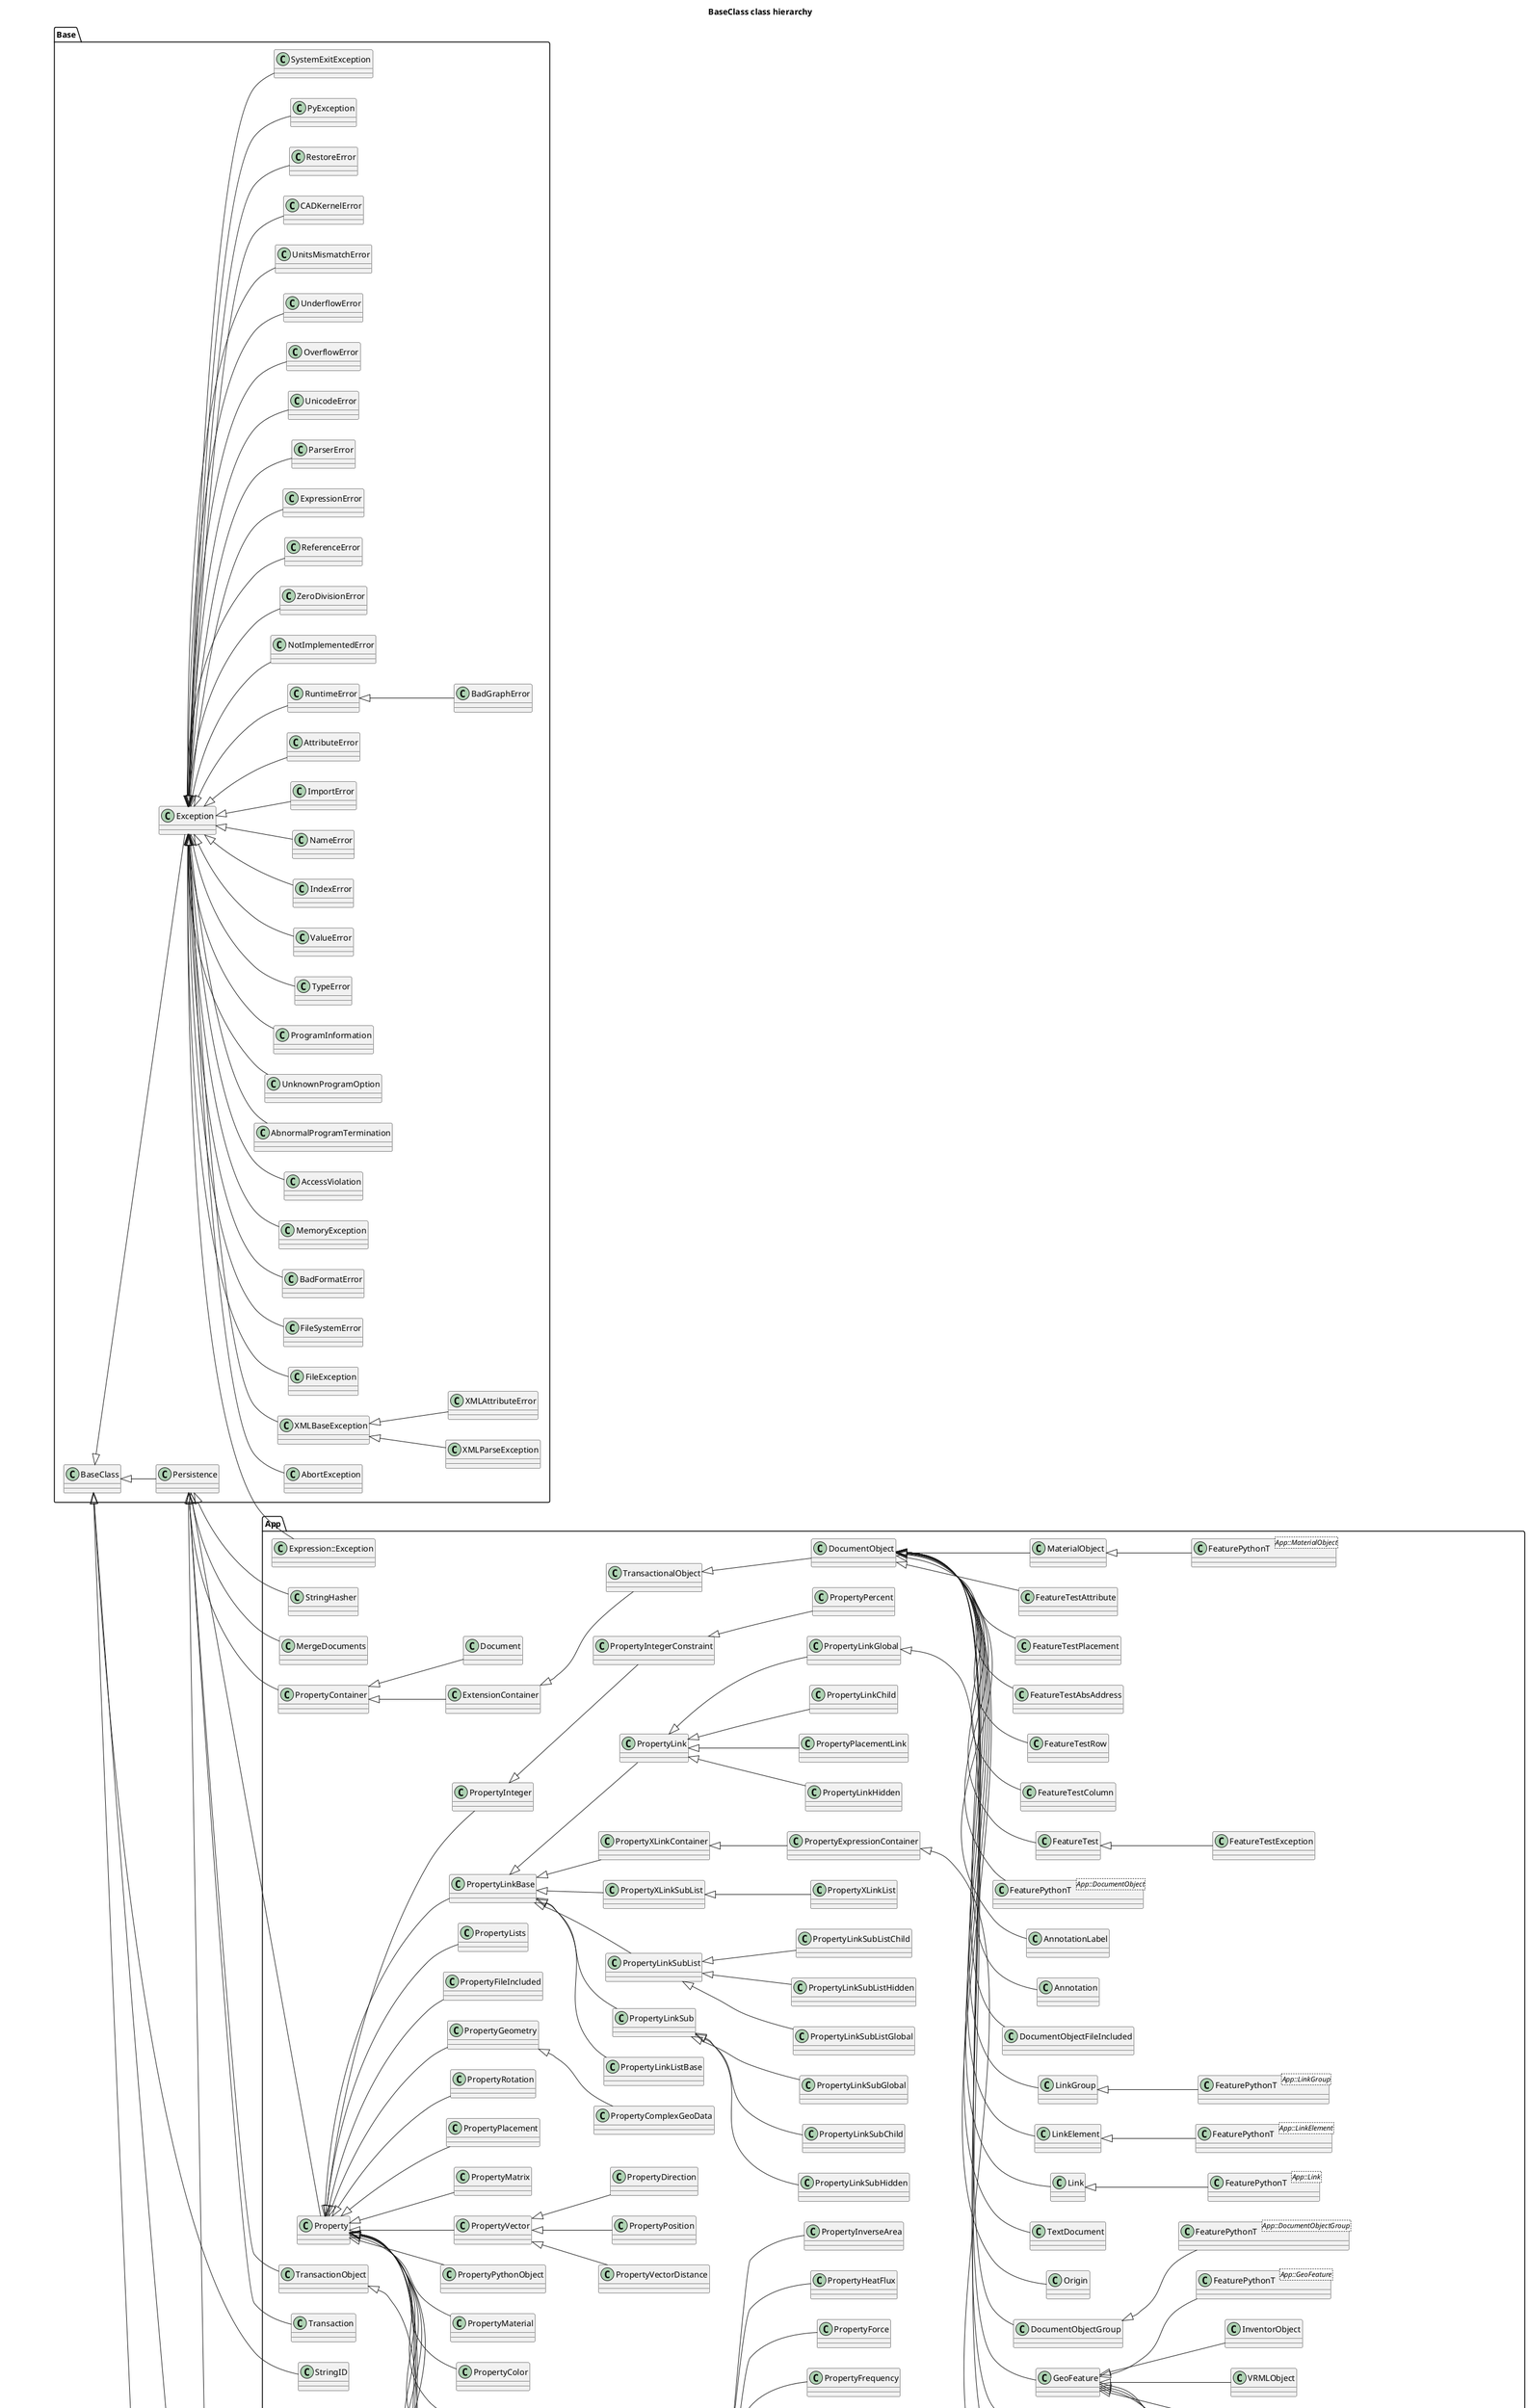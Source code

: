@startuml
title BaseClass class hierarchy
left to right direction
package [Base] as C_0000701777446892506059 {
class "BaseClass" as C_0000118442831094660490
class C_0000118442831094660490 [[https://github.com/FreeCAD/FreeCAD/blob/f6708547a9bb3f71a4aaade12109f511a72c207c/src/Base/BaseClass.h#L104{BaseClass}]] {
__
}
class "Persistence" as C_0001441097518118859586
class C_0001441097518118859586 [[https://github.com/FreeCAD/FreeCAD/blob/f6708547a9bb3f71a4aaade12109f511a72c207c/src/Base/Persistence.h#L36{Persistence}]] {
__
}
class "Exception" as C_0001886063098889650021
class C_0001886063098889650021 [[https://github.com/FreeCAD/FreeCAD/blob/f6708547a9bb3f71a4aaade12109f511a72c207c/src/Base/Exception.h#L90{Exception}]] {
__
}
class "AbortException" as C_0002028194748265475848
class C_0002028194748265475848 [[https://github.com/FreeCAD/FreeCAD/blob/f6708547a9bb3f71a4aaade12109f511a72c207c/src/Base/Exception.h#L158{AbortException}]] {
__
}
class "XMLBaseException" as C_0001520769875889164111
class C_0001520769875889164111 [[https://github.com/FreeCAD/FreeCAD/blob/f6708547a9bb3f71a4aaade12109f511a72c207c/src/Base/Exception.h#L179{XMLBaseException}]] {
__
}
class "XMLParseException" as C_0001938144659041140794
class C_0001938144659041140794 [[https://github.com/FreeCAD/FreeCAD/blob/f6708547a9bb3f71a4aaade12109f511a72c207c/src/Base/Exception.h#L196{XMLParseException}]] {
__
}
class "XMLAttributeError" as C_0000780412371045335052
class C_0000780412371045335052 [[https://github.com/FreeCAD/FreeCAD/blob/f6708547a9bb3f71a4aaade12109f511a72c207c/src/Base/Exception.h#L217{XMLAttributeError}]] {
__
}
class "FileException" as C_0001843960734185341601
class C_0001843960734185341601 [[https://github.com/FreeCAD/FreeCAD/blob/f6708547a9bb3f71a4aaade12109f511a72c207c/src/Base/Exception.h#L238{FileException}]] {
__
}
class "FileSystemError" as C_0000081903343941541656
class C_0000081903343941541656 [[https://github.com/FreeCAD/FreeCAD/blob/f6708547a9bb3f71a4aaade12109f511a72c207c/src/Base/Exception.h#L278{FileSystemError}]] {
__
}
class "BadFormatError" as C_0000467120945089751849
class C_0000467120945089751849 [[https://github.com/FreeCAD/FreeCAD/blob/f6708547a9bb3f71a4aaade12109f511a72c207c/src/Base/Exception.h#L294{BadFormatError}]] {
__
}
class "MemoryException" as C_0001330959016184932352
class C_0001330959016184932352 [[https://github.com/FreeCAD/FreeCAD/blob/f6708547a9bb3f71a4aaade12109f511a72c207c/src/Base/Exception.h#L312{MemoryException}]] {
__
}
class "AccessViolation" as C_0001903273366375392736
class C_0001903273366375392736 [[https://github.com/FreeCAD/FreeCAD/blob/f6708547a9bb3f71a4aaade12109f511a72c207c/src/Base/Exception.h#L337{AccessViolation}]] {
__
}
class "AbnormalProgramTermination" as C_0000542653981966224559
class C_0000542653981966224559 [[https://github.com/FreeCAD/FreeCAD/blob/f6708547a9bb3f71a4aaade12109f511a72c207c/src/Base/Exception.h#L353{AbnormalProgramTermination}]] {
__
}
class "UnknownProgramOption" as C_0001797341294332416894
class C_0001797341294332416894 [[https://github.com/FreeCAD/FreeCAD/blob/f6708547a9bb3f71a4aaade12109f511a72c207c/src/Base/Exception.h#L370{UnknownProgramOption}]] {
__
}
class "ProgramInformation" as C_0000177974910951088529
class C_0000177974910951088529 [[https://github.com/FreeCAD/FreeCAD/blob/f6708547a9bb3f71a4aaade12109f511a72c207c/src/Base/Exception.h#L386{ProgramInformation}]] {
__
}
class "TypeError" as C_0002117940729304217170
class C_0002117940729304217170 [[https://github.com/FreeCAD/FreeCAD/blob/f6708547a9bb3f71a4aaade12109f511a72c207c/src/Base/Exception.h#L402{TypeError}]] {
__
}
class "ValueError" as C_0001987924875394614272
class C_0001987924875394614272 [[https://github.com/FreeCAD/FreeCAD/blob/f6708547a9bb3f71a4aaade12109f511a72c207c/src/Base/Exception.h#L418{ValueError}]] {
__
}
class "IndexError" as C_0001636824033758253528
class C_0001636824033758253528 [[https://github.com/FreeCAD/FreeCAD/blob/f6708547a9bb3f71a4aaade12109f511a72c207c/src/Base/Exception.h#L434{IndexError}]] {
__
}
class "NameError" as C_0000774694534689522469
class C_0000774694534689522469 [[https://github.com/FreeCAD/FreeCAD/blob/f6708547a9bb3f71a4aaade12109f511a72c207c/src/Base/Exception.h#L446{NameError}]] {
__
}
class "ImportError" as C_0000187012608938332116
class C_0000187012608938332116 [[https://github.com/FreeCAD/FreeCAD/blob/f6708547a9bb3f71a4aaade12109f511a72c207c/src/Base/Exception.h#L458{ImportError}]] {
__
}
class "AttributeError" as C_0000687652635371481124
class C_0000687652635371481124 [[https://github.com/FreeCAD/FreeCAD/blob/f6708547a9bb3f71a4aaade12109f511a72c207c/src/Base/Exception.h#L474{AttributeError}]] {
__
}
class "RuntimeError" as C_0000395800255174816708
class C_0000395800255174816708 [[https://github.com/FreeCAD/FreeCAD/blob/f6708547a9bb3f71a4aaade12109f511a72c207c/src/Base/Exception.h#L490{RuntimeError}]] {
__
}
class "BadGraphError" as C_0000924852759056915282
class C_0000924852759056915282 [[https://github.com/FreeCAD/FreeCAD/blob/f6708547a9bb3f71a4aaade12109f511a72c207c/src/Base/Exception.h#L506{BadGraphError}]] {
__
}
class "NotImplementedError" as C_0000966080020318513285
class C_0000966080020318513285 [[https://github.com/FreeCAD/FreeCAD/blob/f6708547a9bb3f71a4aaade12109f511a72c207c/src/Base/Exception.h#L522{NotImplementedError}]] {
__
}
class "ZeroDivisionError" as C_0002016071336756657594
class C_0002016071336756657594 [[https://github.com/FreeCAD/FreeCAD/blob/f6708547a9bb3f71a4aaade12109f511a72c207c/src/Base/Exception.h#L538{ZeroDivisionError}]] {
__
}
class "ReferenceError" as C_0001621877436972482716
class C_0001621877436972482716 [[https://github.com/FreeCAD/FreeCAD/blob/f6708547a9bb3f71a4aaade12109f511a72c207c/src/Base/Exception.h#L554{ReferenceError}]] {
__
}
class "ExpressionError" as C_0000814038671613409017
class C_0000814038671613409017 [[https://github.com/FreeCAD/FreeCAD/blob/f6708547a9bb3f71a4aaade12109f511a72c207c/src/Base/Exception.h#L571{ExpressionError}]] {
__
}
class "ParserError" as C_0001530777043065058086
class C_0001530777043065058086 [[https://github.com/FreeCAD/FreeCAD/blob/f6708547a9bb3f71a4aaade12109f511a72c207c/src/Base/Exception.h#L587{ParserError}]] {
__
}
class "UnicodeError" as C_0000958492965669565054
class C_0000958492965669565054 [[https://github.com/FreeCAD/FreeCAD/blob/f6708547a9bb3f71a4aaade12109f511a72c207c/src/Base/Exception.h#L603{UnicodeError}]] {
__
}
class "OverflowError" as C_0001734075348633855534
class C_0001734075348633855534 [[https://github.com/FreeCAD/FreeCAD/blob/f6708547a9bb3f71a4aaade12109f511a72c207c/src/Base/Exception.h#L619{OverflowError}]] {
__
}
class "UnderflowError" as C_0001771559288795173113
class C_0001771559288795173113 [[https://github.com/FreeCAD/FreeCAD/blob/f6708547a9bb3f71a4aaade12109f511a72c207c/src/Base/Exception.h#L635{UnderflowError}]] {
__
}
class "UnitsMismatchError" as C_0001515111565024924797
class C_0001515111565024924797 [[https://github.com/FreeCAD/FreeCAD/blob/f6708547a9bb3f71a4aaade12109f511a72c207c/src/Base/Exception.h#L651{UnitsMismatchError}]] {
__
}
class "CADKernelError" as C_0000698773270952356476
class C_0000698773270952356476 [[https://github.com/FreeCAD/FreeCAD/blob/f6708547a9bb3f71a4aaade12109f511a72c207c/src/Base/Exception.h#L668{CADKernelError}]] {
__
}
class "RestoreError" as C_0002160467849148237535
class C_0002160467849148237535 [[https://github.com/FreeCAD/FreeCAD/blob/f6708547a9bb3f71a4aaade12109f511a72c207c/src/Base/Exception.h#L687{RestoreError}]] {
__
}
class "PyException" as C_0001399903208060134418
class C_0001399903208060134418 [[https://github.com/FreeCAD/FreeCAD/blob/f6708547a9bb3f71a4aaade12109f511a72c207c/src/Base/Interpreter.h#L90{PyException}]] {
__
}
class "SystemExitException" as C_0002073959398857566004
class C_0002073959398857566004 [[https://github.com/FreeCAD/FreeCAD/blob/f6708547a9bb3f71a4aaade12109f511a72c207c/src/Base/Interpreter.h#L138{SystemExitException}]] {
__
}
}
package [App] as C_0002285326295477687690 {
class "PropertyContainer" as C_0001429340431885784815
class C_0001429340431885784815 [[https://github.com/FreeCAD/FreeCAD/blob/f6708547a9bb3f71a4aaade12109f511a72c207c/src/App/PropertyContainer.h#L141{PropertyContainer}]] {
__
}
class "Property" as C_0001336913775586369336
class C_0001336913775586369336 [[https://github.com/FreeCAD/FreeCAD/blob/f6708547a9bb3f71a4aaade12109f511a72c207c/src/App/Property.h#L54{Property}]] {
__
}
class "PropertyLists" as C_0001468957078328719229
class C_0001468957078328719229 [[https://github.com/FreeCAD/FreeCAD/blob/f6708547a9bb3f71a4aaade12109f511a72c207c/src/App/Property.h#L454{PropertyLists}]] {
__
}
class "PropertyLinkBase" as C_0000326090825016602636
class C_0000326090825016602636 [[https://github.com/FreeCAD/FreeCAD/blob/f6708547a9bb3f71a4aaade12109f511a72c207c/src/App/PropertyLinks.h#L98{PropertyLinkBase}]] {
__
}
class "PropertyLink" as C_0000674336631035057837
class C_0000674336631035057837 [[https://github.com/FreeCAD/FreeCAD/blob/f6708547a9bb3f71a4aaade12109f511a72c207c/src/App/PropertyLinks.h#L570{PropertyLink}]] {
__
}
class "PropertyLinkChild" as C_0001789364573047254654
class C_0001789364573047254654 [[https://github.com/FreeCAD/FreeCAD/blob/f6708547a9bb3f71a4aaade12109f511a72c207c/src/App/PropertyLinks.h#L638{PropertyLinkChild}]] {
__
}
class "PropertyLinkGlobal" as C_0001329203983377281398
class C_0001329203983377281398 [[https://github.com/FreeCAD/FreeCAD/blob/f6708547a9bb3f71a4aaade12109f511a72c207c/src/App/PropertyLinks.h#L647{PropertyLinkGlobal}]] {
__
}
class "PropertyLinkHidden" as C_0001702115795532595469
class C_0001702115795532595469 [[https://github.com/FreeCAD/FreeCAD/blob/f6708547a9bb3f71a4aaade12109f511a72c207c/src/App/PropertyLinks.h#L656{PropertyLinkHidden}]] {
__
}
class "PropertyLinkListBase" as C_0001106645930964957816
class C_0001106645930964957816 [[https://github.com/FreeCAD/FreeCAD/blob/f6708547a9bb3f71a4aaade12109f511a72c207c/src/App/PropertyLinks.h#L664{PropertyLinkListBase}]] {
__
}
class "PropertyLinkSub" as C_0001658962077002920966
class C_0001658962077002920966 [[https://github.com/FreeCAD/FreeCAD/blob/f6708547a9bb3f71a4aaade12109f511a72c207c/src/App/PropertyLinks.h#L769{PropertyLinkSub}]] {
__
}
class "PropertyLinkSubChild" as C_0002208158608582031240
class C_0002208158608582031240 [[https://github.com/FreeCAD/FreeCAD/blob/f6708547a9bb3f71a4aaade12109f511a72c207c/src/App/PropertyLinks.h#L872{PropertyLinkSubChild}]] {
__
}
class "PropertyLinkSubGlobal" as C_0000755154617404303664
class C_0000755154617404303664 [[https://github.com/FreeCAD/FreeCAD/blob/f6708547a9bb3f71a4aaade12109f511a72c207c/src/App/PropertyLinks.h#L881{PropertyLinkSubGlobal}]] {
__
}
class "PropertyLinkSubHidden" as C_0001173278489744404125
class C_0001173278489744404125 [[https://github.com/FreeCAD/FreeCAD/blob/f6708547a9bb3f71a4aaade12109f511a72c207c/src/App/PropertyLinks.h#L890{PropertyLinkSubHidden}]] {
__
}
class "PropertyLinkSubList" as C_0001726888066310639703
class C_0001726888066310639703 [[https://github.com/FreeCAD/FreeCAD/blob/f6708547a9bb3f71a4aaade12109f511a72c207c/src/App/PropertyLinks.h#L897{PropertyLinkSubList}]] {
__
}
class "PropertyLinkSubListChild" as C_0001481389434840332914
class C_0001481389434840332914 [[https://github.com/FreeCAD/FreeCAD/blob/f6708547a9bb3f71a4aaade12109f511a72c207c/src/App/PropertyLinks.h#L1023{PropertyLinkSubListChild}]] {
__
}
class "PropertyLinkSubListGlobal" as C_0001039642417763293758
class C_0001039642417763293758 [[https://github.com/FreeCAD/FreeCAD/blob/f6708547a9bb3f71a4aaade12109f511a72c207c/src/App/PropertyLinks.h#L1032{PropertyLinkSubListGlobal}]] {
__
}
class "PropertyLinkSubListHidden" as C_0001066991566884507842
class C_0001066991566884507842 [[https://github.com/FreeCAD/FreeCAD/blob/f6708547a9bb3f71a4aaade12109f511a72c207c/src/App/PropertyLinks.h#L1041{PropertyLinkSubListHidden}]] {
__
}
class "PropertyXLink" as C_0001030940089267557376
class C_0001030940089267557376 [[https://github.com/FreeCAD/FreeCAD/blob/f6708547a9bb3f71a4aaade12109f511a72c207c/src/App/PropertyLinks.h#L1052{PropertyXLink}]] {
__
}
class "PropertyXLinkSub" as C_0000645568526282732742
class C_0000645568526282732742 [[https://github.com/FreeCAD/FreeCAD/blob/f6708547a9bb3f71a4aaade12109f511a72c207c/src/App/PropertyLinks.h#L1177{PropertyXLinkSub}]] {
__
}
class "PropertyXLinkSubList" as C_0001722456238230743554
class C_0001722456238230743554 [[https://github.com/FreeCAD/FreeCAD/blob/f6708547a9bb3f71a4aaade12109f511a72c207c/src/App/PropertyLinks.h#L1196{PropertyXLinkSubList}]] {
__
}
class "PropertyXLinkList" as C_0000635137452935427959
class C_0000635137452935427959 [[https://github.com/FreeCAD/FreeCAD/blob/f6708547a9bb3f71a4aaade12109f511a72c207c/src/App/PropertyLinks.h#L1314{PropertyXLinkList}]] {
__
}
class "PropertyXLinkContainer" as C_0000405496543961221101
class C_0000405496543961221101 [[https://github.com/FreeCAD/FreeCAD/blob/f6708547a9bb3f71a4aaade12109f511a72c207c/src/App/PropertyLinks.h#L1330{PropertyXLinkContainer}]] {
__
}
class "PropertyInteger" as C_0001268659383002138432
class C_0001268659383002138432 [[https://github.com/FreeCAD/FreeCAD/blob/f6708547a9bb3f71a4aaade12109f511a72c207c/src/App/PropertyStandard.h#L51{PropertyInteger}]] {
__
}
class "PropertyPath" as C_0002293755199779722148
class C_0002293755199779722148 [[https://github.com/FreeCAD/FreeCAD/blob/f6708547a9bb3f71a4aaade12109f511a72c207c/src/App/PropertyStandard.h#L96{PropertyPath}]] {
__
}
class "PropertyEnumeration" as C_0000619167421672770185
class C_0000619167421672770185 [[https://github.com/FreeCAD/FreeCAD/blob/f6708547a9bb3f71a4aaade12109f511a72c207c/src/App/PropertyStandard.h#L142{PropertyEnumeration}]] {
__
}
class "PropertyIntegerConstraint" as C_0001182977490456606703
class C_0001182977490456606703 [[https://github.com/FreeCAD/FreeCAD/blob/f6708547a9bb3f71a4aaade12109f511a72c207c/src/App/PropertyStandard.h#L250{PropertyIntegerConstraint}]] {
__
}
class "PropertyPercent" as C_0001155249791332833879
class C_0001155249791332833879 [[https://github.com/FreeCAD/FreeCAD/blob/f6708547a9bb3f71a4aaade12109f511a72c207c/src/App/PropertyStandard.h#L321{PropertyPercent}]] {
__
}
class "PropertyIntegerSet" as C_0001685815779582612042
class C_0001685815779582612042 [[https://github.com/FreeCAD/FreeCAD/blob/f6708547a9bb3f71a4aaade12109f511a72c207c/src/App/PropertyStandard.h#L373{PropertyIntegerSet}]] {
__
}
class "PropertyMap" as C_0002237031220373524384
class C_0002237031220373524384 [[https://github.com/FreeCAD/FreeCAD/blob/f6708547a9bb3f71a4aaade12109f511a72c207c/src/App/PropertyStandard.h#L425{PropertyMap}]] {
__
}
class "PropertyFloat" as C_0001610928553715896688
class C_0001610928553715896688 [[https://github.com/FreeCAD/FreeCAD/blob/f6708547a9bb3f71a4aaade12109f511a72c207c/src/App/PropertyStandard.h#L491{PropertyFloat}]] {
__
}
class "PropertyFloatConstraint" as C_0000907340206793621760
class C_0000907340206793621760 [[https://github.com/FreeCAD/FreeCAD/blob/f6708547a9bb3f71a4aaade12109f511a72c207c/src/App/PropertyStandard.h#L544{PropertyFloatConstraint}]] {
__
}
class "PropertyPrecision" as C_0002265321223293810748
class C_0002265321223293810748 [[https://github.com/FreeCAD/FreeCAD/blob/f6708547a9bb3f71a4aaade12109f511a72c207c/src/App/PropertyStandard.h#L625{PropertyPrecision}]] {
__
}
class "PropertyString" as C_0002023401362294802921
class C_0002023401362294802921 [[https://github.com/FreeCAD/FreeCAD/blob/f6708547a9bb3f71a4aaade12109f511a72c207c/src/App/PropertyStandard.h#L677{PropertyString}]] {
__
}
class "PropertyUUID" as C_0000795252665530057370
class C_0000795252665530057370 [[https://github.com/FreeCAD/FreeCAD/blob/f6708547a9bb3f71a4aaade12109f511a72c207c/src/App/PropertyStandard.h#L730{PropertyUUID}]] {
__
}
class "PropertyFont" as C_0001617412235328783460
class C_0001617412235328783460 [[https://github.com/FreeCAD/FreeCAD/blob/f6708547a9bb3f71a4aaade12109f511a72c207c/src/App/PropertyStandard.h#L780{PropertyFont}]] {
__
}
class "PropertyBool" as C_0002229065845404081071
class C_0002229065845404081071 [[https://github.com/FreeCAD/FreeCAD/blob/f6708547a9bb3f71a4aaade12109f511a72c207c/src/App/PropertyStandard.h#L840{PropertyBool}]] {
__
}
class "PropertyColor" as C_0001903765506828360839
class C_0001903765506828360839 [[https://github.com/FreeCAD/FreeCAD/blob/f6708547a9bb3f71a4aaade12109f511a72c207c/src/App/PropertyStandard.h#L918{PropertyColor}]] {
__
}
class "PropertyMaterial" as C_0000858154978644432353
class C_0000858154978644432353 [[https://github.com/FreeCAD/FreeCAD/blob/f6708547a9bb3f71a4aaade12109f511a72c207c/src/App/PropertyStandard.h#L1006{PropertyMaterial}]] {
__
}
class "PropertyPersistentObject" as C_0000383333813443591566
class C_0000383333813443591566 [[https://github.com/FreeCAD/FreeCAD/blob/f6708547a9bb3f71a4aaade12109f511a72c207c/src/App/PropertyStandard.h#L1106{PropertyPersistentObject}]] {
__
}
class "Document" as C_0002004200455966833299
class C_0002004200455966833299 [[https://github.com/FreeCAD/FreeCAD/blob/f6708547a9bb3f71a4aaade12109f511a72c207c/src/App/Document.h#L53{Document}]] {
__
}
class "ExtensionContainer" as C_0000679410891240475874
class C_0000679410891240475874 [[https://github.com/FreeCAD/FreeCAD/blob/f6708547a9bb3f71a4aaade12109f511a72c207c/src/App/ExtensionContainer.h#L110{ExtensionContainer}]] {
__
}
class "TransactionalObject" as C_0000203998662590140804
class C_0000203998662590140804 [[https://github.com/FreeCAD/FreeCAD/blob/f6708547a9bb3f71a4aaade12109f511a72c207c/src/App/TransactionalObject.h#L37{TransactionalObject}]] {
__
}
class "PropertyExpressionContainer" as C_0001638333326926612093
class C_0001638333326926612093 [[https://github.com/FreeCAD/FreeCAD/blob/f6708547a9bb3f71a4aaade12109f511a72c207c/src/App/PropertyExpressionEngine.h#L47{PropertyExpressionContainer}]] {
__
}
class "PropertyExpressionEngine" as C_0001571613461017811342
class C_0001571613461017811342 [[https://github.com/FreeCAD/FreeCAD/blob/f6708547a9bb3f71a4aaade12109f511a72c207c/src/App/PropertyExpressionEngine.h#L64{PropertyExpressionEngine}]] {
__
}
class "DocumentObject" as C_0001679842198945066576
class C_0001679842198945066576 [[https://github.com/FreeCAD/FreeCAD/blob/f6708547a9bb3f71a4aaade12109f511a72c207c/src/App/DocumentObject.h#L96{DocumentObject}]] {
__
}
class "PropertyPythonObject" as C_0001259220379105107882
class C_0001259220379105107882 [[https://github.com/FreeCAD/FreeCAD/blob/f6708547a9bb3f71a4aaade12109f511a72c207c/src/App/PropertyPythonObject.h#L45{PropertyPythonObject}]] {
__
}
class "PropertyVector" as C_0000182720858650441304
class C_0000182720858650441304 [[https://github.com/FreeCAD/FreeCAD/blob/f6708547a9bb3f71a4aaade12109f511a72c207c/src/App/PropertyGeo.h#L55{PropertyVector}]] {
__
}
class "PropertyVectorDistance" as C_0001421301308895441713
class C_0001421301308895441713 [[https://github.com/FreeCAD/FreeCAD/blob/f6708547a9bb3f71a4aaade12109f511a72c207c/src/App/PropertyGeo.h#L120{PropertyVectorDistance}]] {
__
}
class "PropertyPosition" as C_0001622554682730635082
class C_0001622554682730635082 [[https://github.com/FreeCAD/FreeCAD/blob/f6708547a9bb3f71a4aaade12109f511a72c207c/src/App/PropertyGeo.h#L146{PropertyPosition}]] {
__
}
class "PropertyDirection" as C_0001806621162592777740
class C_0001806621162592777740 [[https://github.com/FreeCAD/FreeCAD/blob/f6708547a9bb3f71a4aaade12109f511a72c207c/src/App/PropertyGeo.h#L172{PropertyDirection}]] {
__
}
class "PropertyMatrix" as C_0000831202996698261847
class C_0000831202996698261847 [[https://github.com/FreeCAD/FreeCAD/blob/f6708547a9bb3f71a4aaade12109f511a72c207c/src/App/PropertyGeo.h#L244{PropertyMatrix}]] {
__
}
class "PropertyPlacement" as C_0000084712727963104638
class C_0000084712727963104638 [[https://github.com/FreeCAD/FreeCAD/blob/f6708547a9bb3f71a4aaade12109f511a72c207c/src/App/PropertyGeo.h#L300{PropertyPlacement}]] {
__
}
class "PropertyPlacementLink" as C_0000291698307790795663
class C_0000291698307790795663 [[https://github.com/FreeCAD/FreeCAD/blob/f6708547a9bb3f71a4aaade12109f511a72c207c/src/App/PropertyGeo.h#L375{PropertyPlacementLink}]] {
__
}
class "PropertyRotation" as C_0000974414289525109469
class C_0000974414289525109469 [[https://github.com/FreeCAD/FreeCAD/blob/f6708547a9bb3f71a4aaade12109f511a72c207c/src/App/PropertyGeo.h#L435{PropertyRotation}]] {
__
}
class "PropertyGeometry" as C_0001961145332997774574
class C_0001961145332997774574 [[https://github.com/FreeCAD/FreeCAD/blob/f6708547a9bb3f71a4aaade12109f511a72c207c/src/App/PropertyGeo.h#L501{PropertyGeometry}]] {
__
}
class "PropertyComplexGeoData" as C_0000734344363158281095
class C_0000734344363158281095 [[https://github.com/FreeCAD/FreeCAD/blob/f6708547a9bb3f71a4aaade12109f511a72c207c/src/App/PropertyGeo.h#L525{PropertyComplexGeoData}]] {
__
}
class "GeoFeature" as C_0000022916349536371088
class C_0000022916349536371088 [[https://github.com/FreeCAD/FreeCAD/blob/f6708547a9bb3f71a4aaade12109f511a72c207c/src/App/GeoFeature.h#L37{GeoFeature}]] {
__
}
class "DocumentObjectGroup" as C_0000945385249986865001
class C_0000945385249986865001 [[https://github.com/FreeCAD/FreeCAD/blob/f6708547a9bb3f71a4aaade12109f511a72c207c/src/App/DocumentObjectGroup.h#L35{DocumentObjectGroup}]] {
__
}
class "Placement" as C_0000427758514186636526
class C_0000427758514186636526 [[https://github.com/FreeCAD/FreeCAD/blob/f6708547a9bb3f71a4aaade12109f511a72c207c/src/App/PropertyGeo.h#L48{Placement}]] {
__
}
class "TransactionObject" as C_0000857722991483443879
class C_0000857722991483443879 [[https://github.com/FreeCAD/FreeCAD/blob/f6708547a9bb3f71a4aaade12109f511a72c207c/src/App/TransactionalObject.h#L33{TransactionObject}]] {
__
}
class "Expression" as C_0001726698442140218525
class C_0001726698442140218525 [[https://github.com/FreeCAD/FreeCAD/blob/f6708547a9bb3f71a4aaade12109f511a72c207c/src/App/PropertyExpressionEngine.h#L44{Expression}]] {
__
}
class "Transaction" as C_0002288751117988592541
class C_0002288751117988592541 [[https://github.com/FreeCAD/FreeCAD/blob/f6708547a9bb3f71a4aaade12109f511a72c207c/src/App/Document.h#L46{Transaction}]] {
__
}
class "StringID" as C_0001700713458685993577
class C_0001700713458685993577 [[https://github.com/FreeCAD/FreeCAD/blob/f6708547a9bb3f71a4aaade12109f511a72c207c/src/App/StringHasher.h#L77{StringID}]] {
__
}
class "StringHasher" as C_0002222563646335366762
class C_0002222563646335366762 [[https://github.com/FreeCAD/FreeCAD/blob/f6708547a9bb3f71a4aaade12109f511a72c207c/src/App/StringHasher.h#L633{StringHasher}]] {
__
}
class "MergeDocuments" as C_0000233864181986915379
class C_0000233864181986915379 [[https://github.com/FreeCAD/FreeCAD/blob/f6708547a9bb3f71a4aaade12109f511a72c207c/src/App/MergeDocuments.h#L37{MergeDocuments}]] {
__
}
class "OriginFeature" as C_0000561918901729140016
class C_0000561918901729140016 [[https://github.com/FreeCAD/FreeCAD/blob/f6708547a9bb3f71a4aaade12109f511a72c207c/src/App/OriginFeature.h#L36{OriginFeature}]] {
__
}
class "Plane" as C_0002304028661636135855
class C_0002304028661636135855 [[https://github.com/FreeCAD/FreeCAD/blob/f6708547a9bb3f71a4aaade12109f511a72c207c/src/App/OriginFeature.h#L51{Plane}]] {
__
}
class "Line" as C_0002257265962749438977
class C_0002257265962749438977 [[https://github.com/FreeCAD/FreeCAD/blob/f6708547a9bb3f71a4aaade12109f511a72c207c/src/App/OriginFeature.h#L59{Line}]] {
__
}
class "Origin" as C_0001403259022874597504
class C_0001403259022874597504 [[https://github.com/FreeCAD/FreeCAD/blob/f6708547a9bb3f71a4aaade12109f511a72c207c/src/App/Origin.h#L38{Origin}]] {
__
}
class "TextDocument" as C_0002111260190058162859
class C_0002111260190058162859 [[https://github.com/FreeCAD/FreeCAD/blob/f6708547a9bb3f71a4aaade12109f511a72c207c/src/App/TextDocument.h#L34{TextDocument}]] {
__
}
class "FeaturePythonT<App::DocumentObjectGroup>" as C_0000986523304011419442
class C_0000986523304011419442 [[https://github.com/FreeCAD/FreeCAD/blob/f6708547a9bb3f71a4aaade12109f511a72c207c/src/App/DocumentObjectGroup.cpp#L71{FeaturePythonT}]] {
__
}
class "PropertyQuantity" as C_0001783676630098818402
class C_0001783676630098818402 [[https://github.com/FreeCAD/FreeCAD/blob/f6708547a9bb3f71a4aaade12109f511a72c207c/src/App/PropertyUnits.h#L42{PropertyQuantity}]] {
__
}
class "PropertyQuantityConstraint" as C_0001485708499038020569
class C_0001485708499038020569 [[https://github.com/FreeCAD/FreeCAD/blob/f6708547a9bb3f71a4aaade12109f511a72c207c/src/App/PropertyUnits.h#L82{PropertyQuantityConstraint}]] {
__
}
class "PropertyAcceleration" as C_0000640679404100464309
class C_0000640679404100464309 [[https://github.com/FreeCAD/FreeCAD/blob/f6708547a9bb3f71a4aaade12109f511a72c207c/src/App/PropertyUnits.h#L129{PropertyAcceleration}]] {
__
}
class "PropertyAmountOfSubstance" as C_0001129277383189935548
class C_0001129277383189935548 [[https://github.com/FreeCAD/FreeCAD/blob/f6708547a9bb3f71a4aaade12109f511a72c207c/src/App/PropertyUnits.h#L142{PropertyAmountOfSubstance}]] {
__
}
class "PropertyAngle" as C_0002253270124270334436
class C_0002253270124270334436 [[https://github.com/FreeCAD/FreeCAD/blob/f6708547a9bb3f71a4aaade12109f511a72c207c/src/App/PropertyUnits.h#L156{PropertyAngle}]] {
__
}
class "PropertyArea" as C_0001156000197823080513
class C_0001156000197823080513 [[https://github.com/FreeCAD/FreeCAD/blob/f6708547a9bb3f71a4aaade12109f511a72c207c/src/App/PropertyUnits.h#L170{PropertyArea}]] {
__
}
class "PropertyCompressiveStrength" as C_0001887300985903283669
class C_0001887300985903283669 [[https://github.com/FreeCAD/FreeCAD/blob/f6708547a9bb3f71a4aaade12109f511a72c207c/src/App/PropertyUnits.h#L183{PropertyCompressiveStrength}]] {
__
}
class "PropertyCurrentDensity" as C_0000689683820505260125
class C_0000689683820505260125 [[https://github.com/FreeCAD/FreeCAD/blob/f6708547a9bb3f71a4aaade12109f511a72c207c/src/App/PropertyUnits.h#L197{PropertyCurrentDensity}]] {
__
}
class "PropertyDensity" as C_0001718893970327624488
class C_0001718893970327624488 [[https://github.com/FreeCAD/FreeCAD/blob/f6708547a9bb3f71a4aaade12109f511a72c207c/src/App/PropertyUnits.h#L211{PropertyDensity}]] {
__
}
class "PropertyDissipationRate" as C_0000210075201952179670
class C_0000210075201952179670 [[https://github.com/FreeCAD/FreeCAD/blob/f6708547a9bb3f71a4aaade12109f511a72c207c/src/App/PropertyUnits.h#L225{PropertyDissipationRate}]] {
__
}
class "PropertyDistance" as C_0000474605085738377620
class C_0000474605085738377620 [[https://github.com/FreeCAD/FreeCAD/blob/f6708547a9bb3f71a4aaade12109f511a72c207c/src/App/PropertyUnits.h#L239{PropertyDistance}]] {
__
}
class "PropertyDynamicViscosity" as C_0000303363132731480595
class C_0000303363132731480595 [[https://github.com/FreeCAD/FreeCAD/blob/f6708547a9bb3f71a4aaade12109f511a72c207c/src/App/PropertyUnits.h#L252{PropertyDynamicViscosity}]] {
__
}
class "PropertyElectricalCapacitance" as C_0000922530522985894828
class C_0000922530522985894828 [[https://github.com/FreeCAD/FreeCAD/blob/f6708547a9bb3f71a4aaade12109f511a72c207c/src/App/PropertyUnits.h#L266{PropertyElectricalCapacitance}]] {
__
}
class "PropertyElectricalConductance" as C_0001249433148032237548
class C_0001249433148032237548 [[https://github.com/FreeCAD/FreeCAD/blob/f6708547a9bb3f71a4aaade12109f511a72c207c/src/App/PropertyUnits.h#L280{PropertyElectricalConductance}]] {
__
}
class "PropertyElectricalConductivity" as C_0000417962156851266725
class C_0000417962156851266725 [[https://github.com/FreeCAD/FreeCAD/blob/f6708547a9bb3f71a4aaade12109f511a72c207c/src/App/PropertyUnits.h#L294{PropertyElectricalConductivity}]] {
__
}
class "PropertyElectricalInductance" as C_0000496926921553523081
class C_0000496926921553523081 [[https://github.com/FreeCAD/FreeCAD/blob/f6708547a9bb3f71a4aaade12109f511a72c207c/src/App/PropertyUnits.h#L308{PropertyElectricalInductance}]] {
__
}
class "PropertyElectricalResistance" as C_0001215729185304065566
class C_0001215729185304065566 [[https://github.com/FreeCAD/FreeCAD/blob/f6708547a9bb3f71a4aaade12109f511a72c207c/src/App/PropertyUnits.h#L323{PropertyElectricalResistance}]] {
__
}
class "PropertyElectricCharge" as C_0000238913618790816272
class C_0000238913618790816272 [[https://github.com/FreeCAD/FreeCAD/blob/f6708547a9bb3f71a4aaade12109f511a72c207c/src/App/PropertyUnits.h#L337{PropertyElectricCharge}]] {
__
}
class "PropertyElectricCurrent" as C_0001164218662656304136
class C_0001164218662656304136 [[https://github.com/FreeCAD/FreeCAD/blob/f6708547a9bb3f71a4aaade12109f511a72c207c/src/App/PropertyUnits.h#L351{PropertyElectricCurrent}]] {
__
}
class "PropertyElectricPotential" as C_0001899569752789377712
class C_0001899569752789377712 [[https://github.com/FreeCAD/FreeCAD/blob/f6708547a9bb3f71a4aaade12109f511a72c207c/src/App/PropertyUnits.h#L365{PropertyElectricPotential}]] {
__
}
class "PropertyFrequency" as C_0001207863179963819147
class C_0001207863179963819147 [[https://github.com/FreeCAD/FreeCAD/blob/f6708547a9bb3f71a4aaade12109f511a72c207c/src/App/PropertyUnits.h#L378{PropertyFrequency}]] {
__
}
class "PropertyForce" as C_0001349553962666536894
class C_0001349553962666536894 [[https://github.com/FreeCAD/FreeCAD/blob/f6708547a9bb3f71a4aaade12109f511a72c207c/src/App/PropertyUnits.h#L391{PropertyForce}]] {
__
}
class "PropertyHeatFlux" as C_0001873059590136118965
class C_0001873059590136118965 [[https://github.com/FreeCAD/FreeCAD/blob/f6708547a9bb3f71a4aaade12109f511a72c207c/src/App/PropertyUnits.h#L404{PropertyHeatFlux}]] {
__
}
class "PropertyInverseArea" as C_0001366600139585804161
class C_0001366600139585804161 [[https://github.com/FreeCAD/FreeCAD/blob/f6708547a9bb3f71a4aaade12109f511a72c207c/src/App/PropertyUnits.h#L418{PropertyInverseArea}]] {
__
}
class "PropertyInverseLength" as C_0000161931544680291786
class C_0000161931544680291786 [[https://github.com/FreeCAD/FreeCAD/blob/f6708547a9bb3f71a4aaade12109f511a72c207c/src/App/PropertyUnits.h#L432{PropertyInverseLength}]] {
__
}
class "PropertyInverseVolume" as C_0000344633718077985921
class C_0000344633718077985921 [[https://github.com/FreeCAD/FreeCAD/blob/f6708547a9bb3f71a4aaade12109f511a72c207c/src/App/PropertyUnits.h#L446{PropertyInverseVolume}]] {
__
}
class "PropertyKinematicViscosity" as C_0000026002587005353240
class C_0000026002587005353240 [[https://github.com/FreeCAD/FreeCAD/blob/f6708547a9bb3f71a4aaade12109f511a72c207c/src/App/PropertyUnits.h#L460{PropertyKinematicViscosity}]] {
__
}
class "PropertyLength" as C_0001528747256688605642
class C_0001528747256688605642 [[https://github.com/FreeCAD/FreeCAD/blob/f6708547a9bb3f71a4aaade12109f511a72c207c/src/App/PropertyUnits.h#L474{PropertyLength}]] {
__
}
class "PropertyLuminousIntensity" as C_0000762977126827040807
class C_0000762977126827040807 [[https://github.com/FreeCAD/FreeCAD/blob/f6708547a9bb3f71a4aaade12109f511a72c207c/src/App/PropertyUnits.h#L487{PropertyLuminousIntensity}]] {
__
}
class "PropertyMagneticFieldStrength" as C_0000322730385100963294
class C_0000322730385100963294 [[https://github.com/FreeCAD/FreeCAD/blob/f6708547a9bb3f71a4aaade12109f511a72c207c/src/App/PropertyUnits.h#L501{PropertyMagneticFieldStrength}]] {
__
}
class "PropertyMagneticFlux" as C_0001260474112889744787
class C_0001260474112889744787 [[https://github.com/FreeCAD/FreeCAD/blob/f6708547a9bb3f71a4aaade12109f511a72c207c/src/App/PropertyUnits.h#L515{PropertyMagneticFlux}]] {
__
}
class "PropertyMagneticFluxDensity" as C_0001051233402125969464
class C_0001051233402125969464 [[https://github.com/FreeCAD/FreeCAD/blob/f6708547a9bb3f71a4aaade12109f511a72c207c/src/App/PropertyUnits.h#L529{PropertyMagneticFluxDensity}]] {
__
}
class "PropertyMagnetization" as C_0001047422589916103452
class C_0001047422589916103452 [[https://github.com/FreeCAD/FreeCAD/blob/f6708547a9bb3f71a4aaade12109f511a72c207c/src/App/PropertyUnits.h#L543{PropertyMagnetization}]] {
__
}
class "PropertyMass" as C_0000868124352703882293
class C_0000868124352703882293 [[https://github.com/FreeCAD/FreeCAD/blob/f6708547a9bb3f71a4aaade12109f511a72c207c/src/App/PropertyUnits.h#L556{PropertyMass}]] {
__
}
class "PropertyPressure" as C_0002033342524045698295
class C_0002033342524045698295 [[https://github.com/FreeCAD/FreeCAD/blob/f6708547a9bb3f71a4aaade12109f511a72c207c/src/App/PropertyUnits.h#L570{PropertyPressure}]] {
__
}
class "PropertyPower" as C_0002234900852405268627
class C_0002234900852405268627 [[https://github.com/FreeCAD/FreeCAD/blob/f6708547a9bb3f71a4aaade12109f511a72c207c/src/App/PropertyUnits.h#L583{PropertyPower}]] {
__
}
class "PropertyShearModulus" as C_0001335982402474378764
class C_0001335982402474378764 [[https://github.com/FreeCAD/FreeCAD/blob/f6708547a9bb3f71a4aaade12109f511a72c207c/src/App/PropertyUnits.h#L597{PropertyShearModulus}]] {
__
}
class "PropertySpecificEnergy" as C_0000367264015123788929
class C_0000367264015123788929 [[https://github.com/FreeCAD/FreeCAD/blob/f6708547a9bb3f71a4aaade12109f511a72c207c/src/App/PropertyUnits.h#L611{PropertySpecificEnergy}]] {
__
}
class "PropertySpecificHeat" as C_0000233037383259173905
class C_0000233037383259173905 [[https://github.com/FreeCAD/FreeCAD/blob/f6708547a9bb3f71a4aaade12109f511a72c207c/src/App/PropertyUnits.h#L625{PropertySpecificHeat}]] {
__
}
class "PropertySpeed" as C_0000315675817582571312
class C_0000315675817582571312 [[https://github.com/FreeCAD/FreeCAD/blob/f6708547a9bb3f71a4aaade12109f511a72c207c/src/App/PropertyUnits.h#L639{PropertySpeed}]] {
__
}
class "PropertyStiffness" as C_0000269317298657257736
class C_0000269317298657257736 [[https://github.com/FreeCAD/FreeCAD/blob/f6708547a9bb3f71a4aaade12109f511a72c207c/src/App/PropertyUnits.h#L652{PropertyStiffness}]] {
__
}
class "PropertyStress" as C_0001798884688285674695
class C_0001798884688285674695 [[https://github.com/FreeCAD/FreeCAD/blob/f6708547a9bb3f71a4aaade12109f511a72c207c/src/App/PropertyUnits.h#L665{PropertyStress}]] {
__
}
class "PropertyTemperature" as C_0001371506299949480072
class C_0001371506299949480072 [[https://github.com/FreeCAD/FreeCAD/blob/f6708547a9bb3f71a4aaade12109f511a72c207c/src/App/PropertyUnits.h#L679{PropertyTemperature}]] {
__
}
class "PropertyThermalConductivity" as C_0000792037863772489709
class C_0000792037863772489709 [[https://github.com/FreeCAD/FreeCAD/blob/f6708547a9bb3f71a4aaade12109f511a72c207c/src/App/PropertyUnits.h#L693{PropertyThermalConductivity}]] {
__
}
class "PropertyThermalExpansionCoefficient" as C_0002258761009251785537
class C_0002258761009251785537 [[https://github.com/FreeCAD/FreeCAD/blob/f6708547a9bb3f71a4aaade12109f511a72c207c/src/App/PropertyUnits.h#L707{PropertyThermalExpansionCoefficient}]] {
__
}
class "PropertyThermalTransferCoefficient" as C_0002172276603346848415
class C_0002172276603346848415 [[https://github.com/FreeCAD/FreeCAD/blob/f6708547a9bb3f71a4aaade12109f511a72c207c/src/App/PropertyUnits.h#L721{PropertyThermalTransferCoefficient}]] {
__
}
class "PropertyTime" as C_0001653252868866394028
class C_0001653252868866394028 [[https://github.com/FreeCAD/FreeCAD/blob/f6708547a9bb3f71a4aaade12109f511a72c207c/src/App/PropertyUnits.h#L735{PropertyTime}]] {
__
}
class "PropertyUltimateTensileStrength" as C_0000255894538003427147
class C_0000255894538003427147 [[https://github.com/FreeCAD/FreeCAD/blob/f6708547a9bb3f71a4aaade12109f511a72c207c/src/App/PropertyUnits.h#L748{PropertyUltimateTensileStrength}]] {
__
}
class "PropertyVacuumPermittivity" as C_0002014006328914607362
class C_0002014006328914607362 [[https://github.com/FreeCAD/FreeCAD/blob/f6708547a9bb3f71a4aaade12109f511a72c207c/src/App/PropertyUnits.h#L761{PropertyVacuumPermittivity}]] {
__
}
class "PropertyVelocity" as C_0000368924558291632362
class C_0000368924558291632362 [[https://github.com/FreeCAD/FreeCAD/blob/f6708547a9bb3f71a4aaade12109f511a72c207c/src/App/PropertyUnits.h#L774{PropertyVelocity}]] {
__
}
class "PropertyVolume" as C_0000378844306249252191
class C_0000378844306249252191 [[https://github.com/FreeCAD/FreeCAD/blob/f6708547a9bb3f71a4aaade12109f511a72c207c/src/App/PropertyUnits.h#L788{PropertyVolume}]] {
__
}
class "PropertyVolumeFlowRate" as C_0000196118029065666754
class C_0000196118029065666754 [[https://github.com/FreeCAD/FreeCAD/blob/f6708547a9bb3f71a4aaade12109f511a72c207c/src/App/PropertyUnits.h#L801{PropertyVolumeFlowRate}]] {
__
}
class "PropertyVolumetricThermalExpansionCoefficient" as C_0000262697593108022692
class C_0000262697593108022692 [[https://github.com/FreeCAD/FreeCAD/blob/f6708547a9bb3f71a4aaade12109f511a72c207c/src/App/PropertyUnits.h#L815{PropertyVolumetricThermalExpansionCoefficient}]] {
__
}
class "PropertyWork" as C_0002258378923063385709
class C_0002258378923063385709 [[https://github.com/FreeCAD/FreeCAD/blob/f6708547a9bb3f71a4aaade12109f511a72c207c/src/App/PropertyUnits.h#L829{PropertyWork}]] {
__
}
class "PropertyYieldStrength" as C_0002074526551541498854
class C_0002074526551541498854 [[https://github.com/FreeCAD/FreeCAD/blob/f6708547a9bb3f71a4aaade12109f511a72c207c/src/App/PropertyUnits.h#L842{PropertyYieldStrength}]] {
__
}
class "PropertyYoungsModulus" as C_0000535319802646979571
class C_0000535319802646979571 [[https://github.com/FreeCAD/FreeCAD/blob/f6708547a9bb3f71a4aaade12109f511a72c207c/src/App/PropertyUnits.h#L856{PropertyYoungsModulus}]] {
__
}
class "Expression::Exception" as C_0000706309232479511557
class C_0000706309232479511557 [[https://github.com/FreeCAD/FreeCAD/blob/f6708547a9bb3f71a4aaade12109f511a72c207c/src/App/Expression.h#L165{Expression##Exception}]] {
__
}
class "UnitExpression" as C_0002054172480387252704
class C_0002054172480387252704 [[https://github.com/FreeCAD/FreeCAD/blob/f6708547a9bb3f71a4aaade12109f511a72c207c/src/App/ExpressionParser.h#L73{UnitExpression}]] {
__
}
class "NumberExpression" as C_0000110889230160833142
class C_0000110889230160833142 [[https://github.com/FreeCAD/FreeCAD/blob/f6708547a9bb3f71a4aaade12109f511a72c207c/src/App/ExpressionParser.h#L113{NumberExpression}]] {
__
}
class "ConstantExpression" as C_0000555768367165093467
class C_0000555768367165093467 [[https://github.com/FreeCAD/FreeCAD/blob/f6708547a9bb3f71a4aaade12109f511a72c207c/src/App/ExpressionParser.h#L129{ConstantExpression}]] {
__
}
class "OperatorExpression" as C_0000904767571194909825
class C_0000904767571194909825 [[https://github.com/FreeCAD/FreeCAD/blob/f6708547a9bb3f71a4aaade12109f511a72c207c/src/App/ExpressionParser.h#L154{OperatorExpression}]] {
__
}
class "ConditionalExpression" as C_0002009305008265606506
class C_0002009305008265606506 [[https://github.com/FreeCAD/FreeCAD/blob/f6708547a9bb3f71a4aaade12109f511a72c207c/src/App/ExpressionParser.h#L211{ConditionalExpression}]] {
__
}
class "FunctionExpression" as C_0002226712239369269781
class C_0002226712239369269781 [[https://github.com/FreeCAD/FreeCAD/blob/f6708547a9bb3f71a4aaade12109f511a72c207c/src/App/ExpressionParser.h#L242{FunctionExpression}]] {
__
}
class "VariableExpression" as C_0000883863730772502016
class C_0000883863730772502016 [[https://github.com/FreeCAD/FreeCAD/blob/f6708547a9bb3f71a4aaade12109f511a72c207c/src/App/ExpressionParser.h#L355{VariableExpression}]] {
__
}
class "PyObjectExpression" as C_0000313527682507228118
class C_0000313527682507228118 [[https://github.com/FreeCAD/FreeCAD/blob/f6708547a9bb3f71a4aaade12109f511a72c207c/src/App/ExpressionParser.h#L402{PyObjectExpression}]] {
__
}
class "StringExpression" as C_0001606491078188674344
class C_0001606491078188674344 [[https://github.com/FreeCAD/FreeCAD/blob/f6708547a9bb3f71a4aaade12109f511a72c207c/src/App/ExpressionParser.h#L432{StringExpression}]] {
__
}
class "RangeExpression" as C_0000352171901635375480
class C_0000352171901635375480 [[https://github.com/FreeCAD/FreeCAD/blob/f6708547a9bb3f71a4aaade12109f511a72c207c/src/App/ExpressionParser.h#L452{RangeExpression}]] {
__
}
package [ExpressionParser] as C_0000905861183269213715 {
}
class "Link" as C_0001911072636451977139
class C_0001911072636451977139 [[https://github.com/FreeCAD/FreeCAD/blob/f6708547a9bb3f71a4aaade12109f511a72c207c/src/App/Link.h#L518{Link}]] {
__
}
class "LinkElement" as C_0000653289039182070986
class C_0000653289039182070986 [[https://github.com/FreeCAD/FreeCAD/blob/f6708547a9bb3f71a4aaade12109f511a72c207c/src/App/Link.h#L565{LinkElement}]] {
__
}
class "LinkGroup" as C_0002214379171707615316
class C_0002214379171707615316 [[https://github.com/FreeCAD/FreeCAD/blob/f6708547a9bb3f71a4aaade12109f511a72c207c/src/App/Link.h#L608{LinkGroup}]] {
__
}
class "TransactionDocumentObject" as C_0001377766662143937768
class C_0001377766662143937768 [[https://github.com/FreeCAD/FreeCAD/blob/f6708547a9bb3f71a4aaade12109f511a72c207c/src/App/Transactions.h#L144{TransactionDocumentObject}]] {
__
}
class "PropertyFile" as C_0001929783518921162119
class C_0001929783518921162119 [[https://github.com/FreeCAD/FreeCAD/blob/f6708547a9bb3f71a4aaade12109f511a72c207c/src/App/PropertyFile.h#L42{PropertyFile}]] {
__
}
class "PropertyFileIncluded" as C_0001873113494419076507
class C_0001873113494419076507 [[https://github.com/FreeCAD/FreeCAD/blob/f6708547a9bb3f71a4aaade12109f511a72c207c/src/App/PropertyFile.h#L75{PropertyFileIncluded}]] {
__
}
class "DocumentObjectFileIncluded" as C_0000106368500672083900
class C_0000106368500672083900 [[https://github.com/FreeCAD/FreeCAD/blob/f6708547a9bb3f71a4aaade12109f511a72c207c/src/App/DocumentObjectFileIncluded.h#L34{DocumentObjectFileIncluded}]] {
__
}
class "Part" as C_0001651252475587850702
class C_0001651252475587850702 [[https://github.com/FreeCAD/FreeCAD/blob/f6708547a9bb3f71a4aaade12109f511a72c207c/src/App/Part.h#L38{Part}]] {
__
}
class "VRMLObject" as C_0000747703276454077760
class C_0000747703276454077760 [[https://github.com/FreeCAD/FreeCAD/blob/f6708547a9bb3f71a4aaade12109f511a72c207c/src/App/VRMLObject.h#L34{VRMLObject}]] {
__
}
class "FeaturePythonT<App::Placement>" as C_0001103533558185666775
class C_0001103533558185666775 [[https://github.com/FreeCAD/FreeCAD/blob/f6708547a9bb3f71a4aaade12109f511a72c207c/src/App/Placement.cpp#L52{FeaturePythonT}]] {
__
}
package [Meta] as C_0002283864520314866053 {
}
class "Annotation" as C_0001688317561077873000
class C_0001688317561077873000 [[https://github.com/FreeCAD/FreeCAD/blob/f6708547a9bb3f71a4aaade12109f511a72c207c/src/App/Annotation.h#L35{Annotation}]] {
__
}
class "AnnotationLabel" as C_0000922469632579849589
class C_0000922469632579849589 [[https://github.com/FreeCAD/FreeCAD/blob/f6708547a9bb3f71a4aaade12109f511a72c207c/src/App/Annotation.h#L53{AnnotationLabel}]] {
__
}
class "InventorObject" as C_0001989160450516017963
class C_0001989160450516017963 [[https://github.com/FreeCAD/FreeCAD/blob/f6708547a9bb3f71a4aaade12109f511a72c207c/src/App/InventorObject.h#L34{InventorObject}]] {
__
}
class "FeaturePythonT<App::DocumentObject>" as C_0001759386894179483702
class C_0001759386894179483702 [[https://github.com/FreeCAD/FreeCAD/blob/f6708547a9bb3f71a4aaade12109f511a72c207c/src/App/FeaturePython.cpp#L620{FeaturePythonT}]] {
__
}
class "FeaturePythonT<App::GeoFeature>" as C_0001626859552444844979
class C_0001626859552444844979 [[https://github.com/FreeCAD/FreeCAD/blob/f6708547a9bb3f71a4aaade12109f511a72c207c/src/App/FeaturePython.cpp#L631{FeaturePythonT}]] {
__
}
class "FeatureTest" as C_0000926417899888339385
class C_0000926417899888339385 [[https://github.com/FreeCAD/FreeCAD/blob/f6708547a9bb3f71a4aaade12109f511a72c207c/src/App/FeatureTest.h#L38{FeatureTest}]] {
__
}
class "FeatureTestException" as C_0001413879736594981411
class C_0001413879736594981411 [[https://github.com/FreeCAD/FreeCAD/blob/f6708547a9bb3f71a4aaade12109f511a72c207c/src/App/FeatureTest.h#L120{FeatureTestException}]] {
__
}
class "FeatureTestColumn" as C_0001199147495556135061
class C_0001199147495556135061 [[https://github.com/FreeCAD/FreeCAD/blob/f6708547a9bb3f71a4aaade12109f511a72c207c/src/App/FeatureTest.h#L138{FeatureTestColumn}]] {
__
}
class "FeatureTestRow" as C_0000933433943729848098
class C_0000933433943729848098 [[https://github.com/FreeCAD/FreeCAD/blob/f6708547a9bb3f71a4aaade12109f511a72c207c/src/App/FeatureTest.h#L156{FeatureTestRow}]] {
__
}
class "FeatureTestAbsAddress" as C_0000641209340990792541
class C_0000641209340990792541 [[https://github.com/FreeCAD/FreeCAD/blob/f6708547a9bb3f71a4aaade12109f511a72c207c/src/App/FeatureTest.h#L174{FeatureTestAbsAddress}]] {
__
}
class "FeatureTestPlacement" as C_0000737092576475366461
class C_0000737092576475366461 [[https://github.com/FreeCAD/FreeCAD/blob/f6708547a9bb3f71a4aaade12109f511a72c207c/src/App/FeatureTest.h#L186{FeatureTestPlacement}]] {
__
}
class "FeatureTestAttribute" as C_0001902688087333840381
class C_0001902688087333840381 [[https://github.com/FreeCAD/FreeCAD/blob/f6708547a9bb3f71a4aaade12109f511a72c207c/src/App/FeatureTest.h#L205{FeatureTestAttribute}]] {
__
}
class "MaterialObject" as C_0000926193843063164156
class C_0000926193843063164156 [[https://github.com/FreeCAD/FreeCAD/blob/f6708547a9bb3f71a4aaade12109f511a72c207c/src/App/MaterialObject.h#L34{MaterialObject}]] {
__
}
class "MeasureDistance" as C_0000489342372670571599
class C_0000489342372670571599 [[https://github.com/FreeCAD/FreeCAD/blob/f6708547a9bb3f71a4aaade12109f511a72c207c/src/App/MeasureDistance.h#L35{MeasureDistance}]] {
__
}
class "FeaturePythonT<App::Link>" as C_0000816333865471702018
class C_0000816333865471702018 [[https://github.com/FreeCAD/FreeCAD/blob/f6708547a9bb3f71a4aaade12109f511a72c207c/src/App/Link.cpp#L2270{FeaturePythonT}]] {
__
}
class "FeaturePythonT<App::LinkElement>" as C_0000590877728823394767
class C_0000590877728823394767 [[https://github.com/FreeCAD/FreeCAD/blob/f6708547a9bb3f71a4aaade12109f511a72c207c/src/App/Link.cpp#L2297{FeaturePythonT}]] {
__
}
class "FeaturePythonT<App::LinkGroup>" as C_0000044909611319236995
class C_0000044909611319236995 [[https://github.com/FreeCAD/FreeCAD/blob/f6708547a9bb3f71a4aaade12109f511a72c207c/src/App/Link.cpp#L2316{FeaturePythonT}]] {
__
}
class "FeaturePythonT<App::MaterialObject>" as C_0000408176659655006496
class C_0000408176659655006496 [[https://github.com/FreeCAD/FreeCAD/blob/f6708547a9bb3f71a4aaade12109f511a72c207c/src/App/MaterialObject.cpp#L55{FeaturePythonT}]] {
__
}
}
package [Data] as C_0000993002797833335293 {
class "ComplexGeoData" as C_0000312978546787811344
class C_0000312978546787811344 [[https://github.com/FreeCAD/FreeCAD/blob/f6708547a9bb3f71a4aaade12109f511a72c207c/src/App/PropertyGeo.h#L42{ComplexGeoData}]] {
__
}
class "Segment" as C_0000170105763005459248
class C_0000170105763005459248 [[https://github.com/FreeCAD/FreeCAD/blob/f6708547a9bb3f71a4aaade12109f511a72c207c/src/App/ComplexGeoData.h#L61{Segment}]] {
__
}
}
package [Image] as C_0001347373196389223918 {
class "ImagePlane" as C_0001435756016397309917
class C_0001435756016397309917 [[https://github.com/FreeCAD/FreeCAD/blob/f6708547a9bb3f71a4aaade12109f511a72c207c/src/App/ImagePlane.h#L33{ImagePlane}]] {
__
}
}
C_0000118442831094660490 <|-- C_0001441097518118859586
C_0000118442831094660490 <|-- C_0001886063098889650021
C_0001886063098889650021 <|-- C_0002028194748265475848
C_0001886063098889650021 <|-- C_0001520769875889164111
C_0001520769875889164111 <|-- C_0001938144659041140794
C_0001520769875889164111 <|-- C_0000780412371045335052
C_0001886063098889650021 <|-- C_0001843960734185341601
C_0001886063098889650021 <|-- C_0000081903343941541656
C_0001886063098889650021 <|-- C_0000467120945089751849
C_0001886063098889650021 <|-- C_0001330959016184932352
C_0001886063098889650021 <|-- C_0001903273366375392736
C_0001886063098889650021 <|-- C_0000542653981966224559
C_0001886063098889650021 <|-- C_0001797341294332416894
C_0001886063098889650021 <|-- C_0000177974910951088529
C_0001886063098889650021 <|-- C_0002117940729304217170
C_0001886063098889650021 <|-- C_0001987924875394614272
C_0001886063098889650021 <|-- C_0001636824033758253528
C_0001886063098889650021 <|-- C_0000774694534689522469
C_0001886063098889650021 <|-- C_0000187012608938332116
C_0001886063098889650021 <|-- C_0000687652635371481124
C_0001886063098889650021 <|-- C_0000395800255174816708
C_0000395800255174816708 <|-- C_0000924852759056915282
C_0001886063098889650021 <|-- C_0000966080020318513285
C_0001886063098889650021 <|-- C_0002016071336756657594
C_0001886063098889650021 <|-- C_0001621877436972482716
C_0001886063098889650021 <|-- C_0000814038671613409017
C_0001886063098889650021 <|-- C_0001530777043065058086
C_0001886063098889650021 <|-- C_0000958492965669565054
C_0001886063098889650021 <|-- C_0001734075348633855534
C_0001886063098889650021 <|-- C_0001771559288795173113
C_0001886063098889650021 <|-- C_0001515111565024924797
C_0001886063098889650021 <|-- C_0000698773270952356476
C_0001886063098889650021 <|-- C_0002160467849148237535
C_0001886063098889650021 <|-- C_0001399903208060134418
C_0001886063098889650021 <|-- C_0002073959398857566004
C_0001441097518118859586 <|-- C_0001429340431885784815
C_0001441097518118859586 <|-- C_0001336913775586369336
C_0001336913775586369336 <|-- C_0001468957078328719229
C_0001336913775586369336 <|-- C_0000326090825016602636
C_0000326090825016602636 <|-- C_0000674336631035057837
C_0000674336631035057837 <|-- C_0001789364573047254654
C_0000674336631035057837 <|-- C_0001329203983377281398
C_0000674336631035057837 <|-- C_0001702115795532595469
C_0000326090825016602636 <|-- C_0001106645930964957816
C_0000326090825016602636 <|-- C_0001658962077002920966
C_0001658962077002920966 <|-- C_0002208158608582031240
C_0001658962077002920966 <|-- C_0000755154617404303664
C_0001658962077002920966 <|-- C_0001173278489744404125
C_0000326090825016602636 <|-- C_0001726888066310639703
C_0001726888066310639703 <|-- C_0001481389434840332914
C_0001726888066310639703 <|-- C_0001039642417763293758
C_0001726888066310639703 <|-- C_0001066991566884507842
C_0001329203983377281398 <|-- C_0001030940089267557376
C_0001030940089267557376 <|-- C_0000645568526282732742
C_0000326090825016602636 <|-- C_0001722456238230743554
C_0001722456238230743554 <|-- C_0000635137452935427959
C_0000326090825016602636 <|-- C_0000405496543961221101
C_0001336913775586369336 <|-- C_0001268659383002138432
C_0001336913775586369336 <|-- C_0002293755199779722148
C_0001336913775586369336 <|-- C_0000619167421672770185
C_0001268659383002138432 <|-- C_0001182977490456606703
C_0001182977490456606703 <|-- C_0001155249791332833879
C_0001336913775586369336 <|-- C_0001685815779582612042
C_0001336913775586369336 <|-- C_0002237031220373524384
C_0001336913775586369336 <|-- C_0001610928553715896688
C_0001610928553715896688 <|-- C_0000907340206793621760
C_0000907340206793621760 <|-- C_0002265321223293810748
C_0001336913775586369336 <|-- C_0002023401362294802921
C_0001336913775586369336 <|-- C_0000795252665530057370
C_0002023401362294802921 <|-- C_0001617412235328783460
C_0001336913775586369336 <|-- C_0002229065845404081071
C_0001336913775586369336 <|-- C_0001903765506828360839
C_0001336913775586369336 <|-- C_0000858154978644432353
C_0002023401362294802921 <|-- C_0000383333813443591566
C_0001429340431885784815 <|-- C_0002004200455966833299
C_0001429340431885784815 <|-- C_0000679410891240475874
C_0000679410891240475874 <|-- C_0000203998662590140804
C_0000405496543961221101 <|-- C_0001638333326926612093
C_0001638333326926612093 <|-- C_0001571613461017811342
C_0000203998662590140804 <|-- C_0001679842198945066576
C_0001336913775586369336 <|-- C_0001259220379105107882
C_0001336913775586369336 <|-- C_0000182720858650441304
C_0000182720858650441304 <|-- C_0001421301308895441713
C_0000182720858650441304 <|-- C_0001622554682730635082
C_0000182720858650441304 <|-- C_0001806621162592777740
C_0001336913775586369336 <|-- C_0000831202996698261847
C_0001336913775586369336 <|-- C_0000084712727963104638
C_0000674336631035057837 <|-- C_0000291698307790795663
C_0001336913775586369336 <|-- C_0000974414289525109469
C_0001336913775586369336 <|-- C_0001961145332997774574
C_0001961145332997774574 <|-- C_0000734344363158281095
C_0001679842198945066576 <|-- C_0000022916349536371088
C_0001679842198945066576 <|-- C_0000945385249986865001
C_0000022916349536371088 <|-- C_0000427758514186636526
C_0001441097518118859586 <|-- C_0000857722991483443879
C_0000118442831094660490 <|-- C_0001726698442140218525
C_0001441097518118859586 <|-- C_0002288751117988592541
C_0000118442831094660490 <|-- C_0001700713458685993577
C_0001441097518118859586 <|-- C_0002222563646335366762
C_0001441097518118859586 <|-- C_0000233864181986915379
C_0000022916349536371088 <|-- C_0000561918901729140016
C_0000561918901729140016 <|-- C_0002304028661636135855
C_0000561918901729140016 <|-- C_0002257265962749438977
C_0001679842198945066576 <|-- C_0001403259022874597504
C_0001679842198945066576 <|-- C_0002111260190058162859
C_0000945385249986865001 <|-- C_0000986523304011419442
C_0001610928553715896688 <|-- C_0001783676630098818402
C_0001783676630098818402 <|-- C_0001485708499038020569
C_0001783676630098818402 <|-- C_0000640679404100464309
C_0001783676630098818402 <|-- C_0001129277383189935548
C_0001485708499038020569 <|-- C_0002253270124270334436
C_0001485708499038020569 <|-- C_0001156000197823080513
C_0001783676630098818402 <|-- C_0001887300985903283669
C_0001783676630098818402 <|-- C_0000689683820505260125
C_0001783676630098818402 <|-- C_0001718893970327624488
C_0001783676630098818402 <|-- C_0000210075201952179670
C_0001783676630098818402 <|-- C_0000474605085738377620
C_0001783676630098818402 <|-- C_0000303363132731480595
C_0001783676630098818402 <|-- C_0000922530522985894828
C_0001783676630098818402 <|-- C_0001249433148032237548
C_0001783676630098818402 <|-- C_0000417962156851266725
C_0001783676630098818402 <|-- C_0000496926921553523081
C_0001783676630098818402 <|-- C_0001215729185304065566
C_0001783676630098818402 <|-- C_0000238913618790816272
C_0001783676630098818402 <|-- C_0001164218662656304136
C_0001783676630098818402 <|-- C_0001899569752789377712
C_0001783676630098818402 <|-- C_0001207863179963819147
C_0001783676630098818402 <|-- C_0001349553962666536894
C_0001783676630098818402 <|-- C_0001873059590136118965
C_0001783676630098818402 <|-- C_0001366600139585804161
C_0001783676630098818402 <|-- C_0000161931544680291786
C_0001783676630098818402 <|-- C_0000344633718077985921
C_0001783676630098818402 <|-- C_0000026002587005353240
C_0001485708499038020569 <|-- C_0001528747256688605642
C_0001783676630098818402 <|-- C_0000762977126827040807
C_0001783676630098818402 <|-- C_0000322730385100963294
C_0001783676630098818402 <|-- C_0001260474112889744787
C_0001783676630098818402 <|-- C_0001051233402125969464
C_0001783676630098818402 <|-- C_0001047422589916103452
C_0001783676630098818402 <|-- C_0000868124352703882293
C_0001783676630098818402 <|-- C_0002033342524045698295
C_0001783676630098818402 <|-- C_0002234900852405268627
C_0001783676630098818402 <|-- C_0001335982402474378764
C_0001783676630098818402 <|-- C_0000367264015123788929
C_0001783676630098818402 <|-- C_0000233037383259173905
C_0001783676630098818402 <|-- C_0000315675817582571312
C_0001783676630098818402 <|-- C_0000269317298657257736
C_0001783676630098818402 <|-- C_0001798884688285674695
C_0001783676630098818402 <|-- C_0001371506299949480072
C_0001783676630098818402 <|-- C_0000792037863772489709
C_0001783676630098818402 <|-- C_0002258761009251785537
C_0001783676630098818402 <|-- C_0002172276603346848415
C_0001783676630098818402 <|-- C_0001653252868866394028
C_0001783676630098818402 <|-- C_0000255894538003427147
C_0001783676630098818402 <|-- C_0002014006328914607362
C_0001783676630098818402 <|-- C_0000368924558291632362
C_0001485708499038020569 <|-- C_0000378844306249252191
C_0001783676630098818402 <|-- C_0000196118029065666754
C_0001783676630098818402 <|-- C_0000262697593108022692
C_0001783676630098818402 <|-- C_0002258378923063385709
C_0001783676630098818402 <|-- C_0002074526551541498854
C_0001783676630098818402 <|-- C_0000535319802646979571
C_0001886063098889650021 <|-- C_0000706309232479511557
C_0001726698442140218525 <|-- C_0002054172480387252704
C_0002054172480387252704 <|-- C_0000110889230160833142
C_0000110889230160833142 <|-- C_0000555768367165093467
C_0002054172480387252704 <|-- C_0000904767571194909825
C_0001726698442140218525 <|-- C_0002009305008265606506
C_0002054172480387252704 <|-- C_0002226712239369269781
C_0002054172480387252704 <|-- C_0000883863730772502016
C_0001726698442140218525 <|-- C_0000313527682507228118
C_0001726698442140218525 <|-- C_0001606491078188674344
C_0001726698442140218525 <|-- C_0000352171901635375480
C_0001679842198945066576 <|-- C_0001911072636451977139
C_0001679842198945066576 <|-- C_0000653289039182070986
C_0001679842198945066576 <|-- C_0002214379171707615316
C_0000857722991483443879 <|-- C_0001377766662143937768
C_0002023401362294802921 <|-- C_0001929783518921162119
C_0001336913775586369336 <|-- C_0001873113494419076507
C_0001679842198945066576 <|-- C_0000106368500672083900
C_0000022916349536371088 <|-- C_0001651252475587850702
C_0000022916349536371088 <|-- C_0000747703276454077760
C_0000427758514186636526 <|-- C_0001103533558185666775
C_0001679842198945066576 <|-- C_0001688317561077873000
C_0001679842198945066576 <|-- C_0000922469632579849589
C_0000022916349536371088 <|-- C_0001989160450516017963
C_0001679842198945066576 <|-- C_0001759386894179483702
C_0000022916349536371088 <|-- C_0001626859552444844979
C_0001679842198945066576 <|-- C_0000926417899888339385
C_0000926417899888339385 <|-- C_0001413879736594981411
C_0001679842198945066576 <|-- C_0001199147495556135061
C_0001679842198945066576 <|-- C_0000933433943729848098
C_0001679842198945066576 <|-- C_0000641209340990792541
C_0001679842198945066576 <|-- C_0000737092576475366461
C_0001679842198945066576 <|-- C_0001902688087333840381
C_0001679842198945066576 <|-- C_0000926193843063164156
C_0001679842198945066576 <|-- C_0000489342372670571599
C_0001911072636451977139 <|-- C_0000816333865471702018
C_0000653289039182070986 <|-- C_0000590877728823394767
C_0002214379171707615316 <|-- C_0000044909611319236995
C_0000926193843063164156 <|-- C_0000408176659655006496
C_0001441097518118859586 <|-- C_0000312978546787811344
C_0000118442831094660490 <|-- C_0000170105763005459248
C_0000022916349536371088 <|-- C_0001435756016397309917

'Generated with clang-uml, version 0.4.0-14-g26abb71
'LLVM version Ubuntu clang version 15.0.7
@enduml
